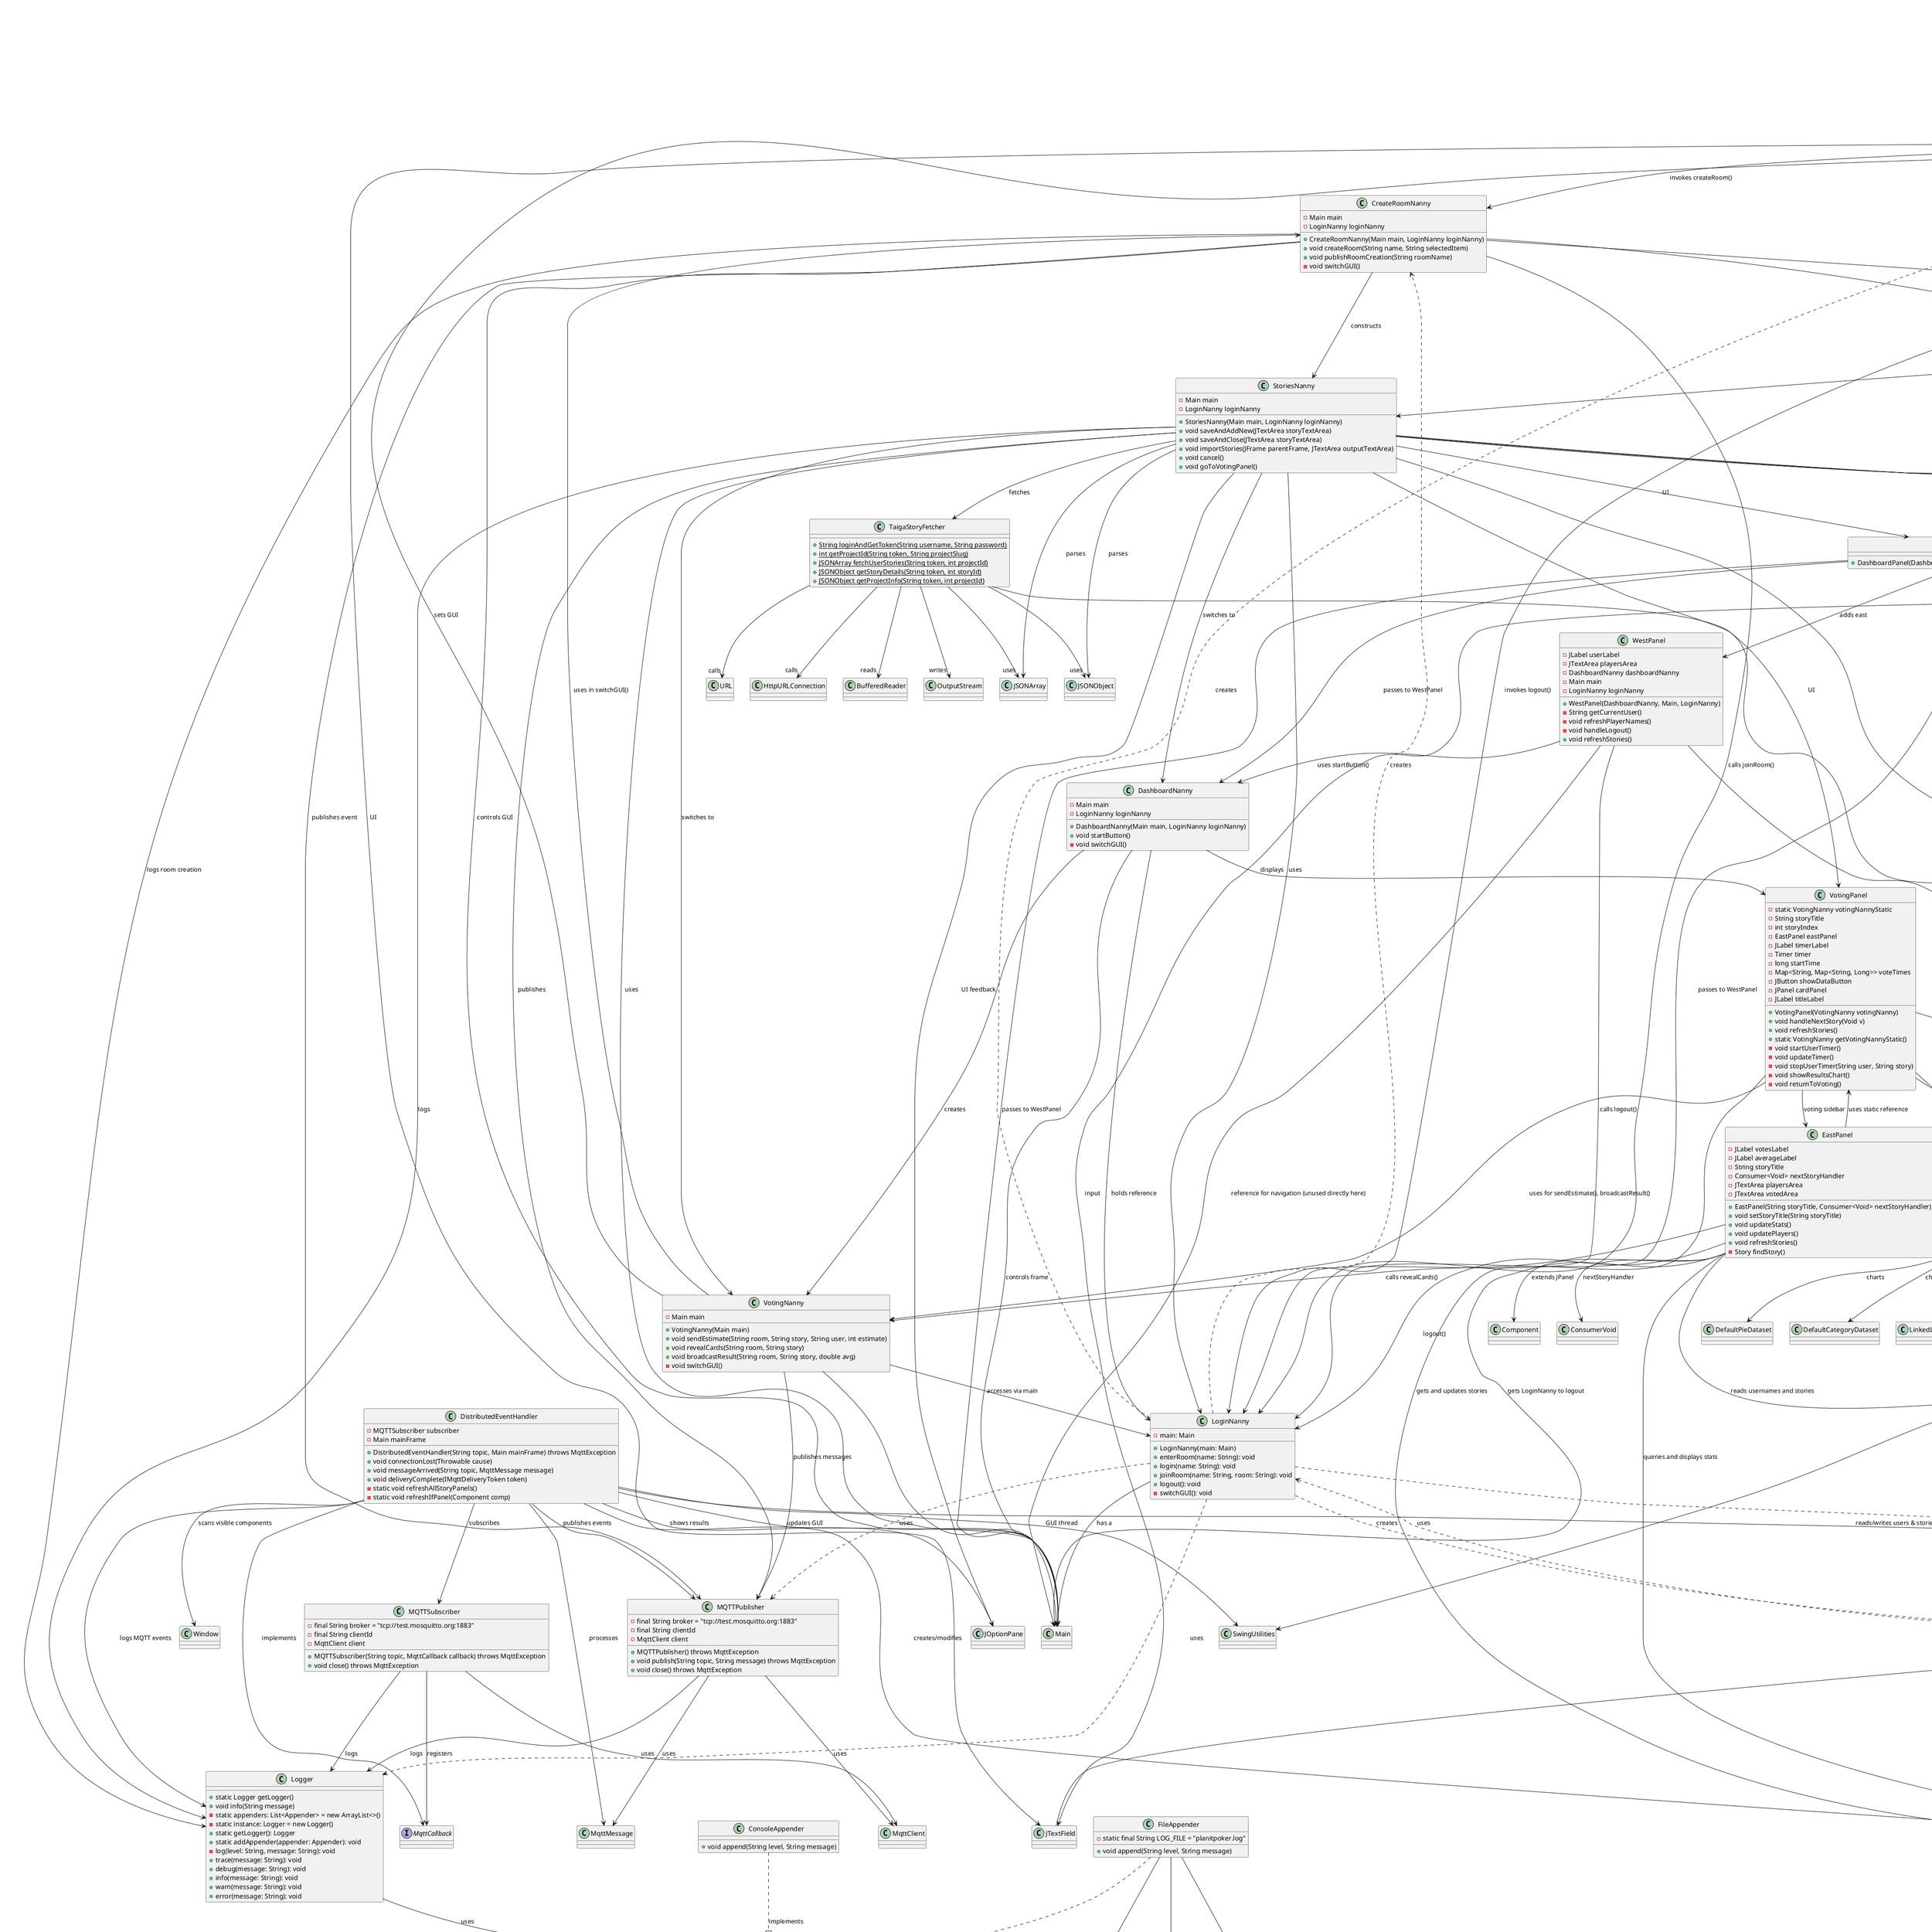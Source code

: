 @startuml

' External/placeholder classes
class Story
class MqttClient
class MqttMessage
interface MqttCallback
class Logger {
    + static Logger getLogger()
    + void info(String message)
}
class ChartPanel
class JFreeChart
class PiePlot
class CategoryPlot
class DefaultPieDataset
class DefaultCategoryDataset
class Timer
class JScrollPane
class JTextArea
class JTabbedPane

class Blackboard {
    - static LinkedList<String> names
    - static LinkedList<Story> stories
    - static String currentRoom
    - static String mode
    - static String authToken
    - static final Map<String, Integer> storyTitleToId

    + static synchronized void addName(String name)
    + static synchronized LinkedList<String> getNames()
    + static void addStory(Story story)
    + static LinkedList<Story> getStories()
    + static void addCurrentRoom(String name)
    + static String getCurrentRoom()
    + static void addCurrentMode(String selectedItem)
    + static String getMode()
    + static void setAuthToken(String token)
    + static String getAuthToken()
    + static void mapStory(String title, int id)
    + static int getStoryId(String key)
    + static void logoutCurrentUser()
}

class MQTTPublisher {
    - final String broker = "tcp://test.mosquitto.org:1883"
    - final String clientId
    - MqttClient client

    + MQTTPublisher() throws MqttException
    + void publish(String topic, String message) throws MqttException
    + void close() throws MqttException
}

class MQTTSubscriber {
    - final String broker = "tcp://test.mosquitto.org:1883"
    - final String clientId
    - MqttClient client

    + MQTTSubscriber(String topic, MqttCallback callback) throws MqttException
    + void close() throws MqttException
}

class PlotPanel {
    + PlotPanel(Story story, LinkedList<Story> allStories, Runnable returnToVotingCallback)
}

class SouthPanel {
    - JTabbedPane storyTabs
    - JTextArea activeStories
    - JTextArea completedStories
    - JTextArea allStories
    - static final Set<SouthPanel> INSTANCES

    + SouthPanel()
    + void refreshStories()
    + static void refreshAllPanels()
    + void removeNotify()
}

' --- Additions for StoriesNanny ---
class StoriesNanny {
    - Main main
    - LoginNanny loginNanny

    + StoriesNanny(Main main, LoginNanny loginNanny)
    + void saveAndAddNew(JTextArea storyTextArea)
    + void saveAndClose(JTextArea storyTextArea)
    + void importStories(JFrame parentFrame, JTextArea outputTextArea)
    + void cancel()
    + void goToVotingPanel()
}

' --- Additions for StoriesPanel ---
class StoriesPanel {
    + StoriesPanel(StoriesNanny storiesNanny)
}

' --- Expanded definition for Story ---
class Story {
    - String title
    - Map<String, Integer> votes
    - boolean active

    + Story(String title)
    + String getTitle()
    + boolean isActive()
    + void markCompleted()
    + void submitVotes(String user, int vote)
    + Map<String, Integer> getVotes()
    + void clearVotes()
    + double calculateAverage()
}

' --- Additions for TaigaLoginDialog ---
class TaigaLoginDialog {
    - JTextField usernameField
    - JPasswordField passwordField
    - boolean submitted

    + TaigaLoginDialog(JFrame parent)
    + boolean wasSubmitted()
    + String getUsername()
    + String getPassword()
}

' --- Additions for TaigaStoryFetcher ---
class TaigaStoryFetcher {
    {static} + String loginAndGetToken(String username, String password)
    {static} + int getProjectId(String token, String projectSlug)
    {static} + JSONArray fetchUserStories(String token, int projectId)
    {static} + JSONObject getStoryDetails(String token, int storyId)
    {static} + JSONObject getProjectInfo(String token, int projectId)
}

' --- VotingNanny Class Diagram Addition ---
class VotingNanny {
    - Main main
    + VotingNanny(Main main)
    + void sendEstimate(String room, String story, String user, int estimate)
    + void revealCards(String room, String story)
    + void broadcastResult(String room, String story, double avg)
    - void switchGUI()
}

' --- VotingPanel Class Diagram Addition ---
class VotingPanel {
    - static VotingNanny votingNannyStatic
    - String storyTitle
    - int storyIndex
    - EastPanel eastPanel
    - JLabel timerLabel
    - Timer timer
    - long startTime
    - Map<String, Map<String, Long>> voteTimes
    - JButton showDataButton
    - JPanel cardPanel
    - JLabel titleLabel
    + VotingPanel(VotingNanny votingNanny)
    + void handleNextStory(Void v)
    + void refreshStories()
    + static VotingNanny getVotingNannyStatic()
    - void startUserTimer()
    - void updateTimer()
    - void stopUserTimer(String user, String story)
    - void showResultsChart()
    - void returnToVoting()
}

' --- WestPanel Class Diagram Addition ---
class WestPanel {
    - JLabel userLabel
    - JTextArea playersArea
    - DashboardNanny dashboardNanny
    - Main main
    - LoginNanny loginNanny
    + WestPanel(DashboardNanny, Main, LoginNanny)
    - String getCurrentUser()
    - void refreshPlayerNames()
    - void handleLogout()
    + void refreshStories()
}

' --- Appender Interface Addition ---
interface Appender {
    + void append(String level, String message)
}

class CardsPanel {
    - static final String[] CARD_VALUES
    + CardsPanel()
}

class ConsoleAppender {
    + void append(String level, String message)
}

class CreateRoomNanny {
    - Main main
    - LoginNanny loginNanny

    + CreateRoomNanny(Main main, LoginNanny loginNanny)
    + void createRoom(String name, String selectedItem)
    + void publishRoomCreation(String roomName)
    - void switchGUI()
}

class CreateRoomPanel {
    + CreateRoomPanel(CreateRoomNanny createRoomNanny, LoginNanny loginNanny)
    - void refreshUsers(JTextArea usersArea)
}

class DashboardNanny {
    - Main main
    - LoginNanny loginNanny

    + DashboardNanny(Main main, LoginNanny loginNanny)
    + void startButton()
    - void switchGUI()
}

class DashboardPanel {
    + DashboardPanel(DashboardNanny dashboardNanny, Main main, LoginNanny loginNanny)
}

class DistributedEventHandler {
    - MQTTSubscriber subscriber
    - Main mainFrame

    + DistributedEventHandler(String topic, Main mainFrame) throws MqttException
    + void connectionLost(Throwable cause)
    + void messageArrived(String topic, MqttMessage message)
    + void deliveryComplete(IMqttDeliveryToken token)
    - static void refreshAllStoryPanels()
    - static void refreshIfPanel(Component comp)
}

class EastPanel {
    - JLabel votesLabel
    - JLabel averageLabel
    - String storyTitle
    - Consumer<Void> nextStoryHandler
    - JTextArea playersArea
    - JTextArea votedArea

    + EastPanel(String storyTitle, Consumer<Void> nextStoryHandler)
    + void setStoryTitle(String storyTitle)
    + void updateStats()
    + void updatePlayers()
    + void refreshStories()
    - Story findStory()
}

class FileAppender {
    - static final String LOG_FILE = "planitpoker.log"

    + void append(String level, String message)
}

class Logger {
    - static appenders: List<Appender> = new ArrayList<>()
    - static instance: Logger = new Logger()
    + static getLogger(): Logger
    + static addAppender(appender: Appender): void
    - log(level: String, message: String): void
    + trace(message: String): void
    + debug(message: String): void
    + info(message: String): void
    + warn(message: String): void
    + error(message: String): void
}

class LoginNanny {
    - main: Main
    + LoginNanny(main: Main)
    + enterRoom(name: String): void
    + login(name: String): void
    + joinRoom(name: String, room: String): void
    + logout(): void
    - switchGUI(): void
}

class LoginPanel {
    - titleLabel: JLabel
    - subtitleLabel: JLabel
    - nameField: JTextField
    - enterButton: JButton
    - accountLabel: JLabel
    - loginButton: JButton

    + LoginPanel(joinRoomNanny: LoginNanny)
}

Blackboard --> Story : uses
MQTTPublisher --> MqttClient : uses
MQTTPublisher --> MqttMessage : uses
MQTTPublisher --> Logger : logs
MQTTSubscriber --> MqttClient : uses
MQTTSubscriber --> MqttCallback : registers
MQTTSubscriber --> Logger : logs

PlotPanel --> Story : renders
PlotPanel --> "LinkedList<Story>" : uses
PlotPanel --> Runnable : callback
PlotPanel --> ChartPanel : UI component
PlotPanel --> JFreeChart : renders
PlotPanel --> PiePlot : configures
PlotPanel --> CategoryPlot : configures
PlotPanel --> DefaultPieDataset : charts
PlotPanel --> DefaultCategoryDataset : charts

SouthPanel --> Blackboard : gets stories
SouthPanel --> Story : displays
SouthPanel --> JTextArea : UI
SouthPanel --> JTabbedPane : UI
SouthPanel --> JScrollPane : UI
SouthPanel --> Timer : refresh interval
SouthPanel --> Set : tracks instances

StoriesNanny --> Main : uses
StoriesNanny --> LoginNanny : uses
StoriesNanny --> JTextArea : modifies
StoriesNanny --> JFrame : imports
StoriesNanny --> JOptionPane : UI feedback
StoriesNanny --> Story : creates
StoriesNanny --> Blackboard : updates
StoriesNanny --> MQTTPublisher : publishes
StoriesNanny --> TaigaLoginDialog : creates
StoriesNanny --> TaigaStoryFetcher : fetches
StoriesNanny --> JSONArray : parses
StoriesNanny --> JSONObject : parses
StoriesNanny --> Logger : logs
StoriesNanny --> DashboardNanny : switches to
StoriesNanny --> DashboardPanel : UI
StoriesNanny --> VotingNanny : switches to
StoriesNanny --> VotingPanel : UI

StoriesPanel --> JPanel : extends
StoriesPanel --> StoriesNanny : calls
StoriesPanel --> JTextArea : uses
StoriesPanel --> JScrollPane : wraps
StoriesPanel --> JButton : triggers
StoriesPanel --> JLabel : UI
StoriesPanel --> JFrame : parent reference
StoriesPanel --> SwingUtilities : utility
StoriesPanel --> BorderLayout : layout
StoriesPanel --> GridLayout : layout
StoriesPanel --> Font : styles
StoriesPanel --> Color : background

Story --> Map : holds votes

TaigaLoginDialog --> JDialog : extends
TaigaLoginDialog --> JTextField : input
TaigaLoginDialog --> JPasswordField : input
TaigaLoginDialog --> JButton : confirms
TaigaLoginDialog --> JFrame : parent reference
TaigaLoginDialog --> GridLayout : layout

TaigaStoryFetcher --> "uses" JSONObject
TaigaStoryFetcher --> "uses" JSONArray
TaigaStoryFetcher --> "uses" Blackboard : story mapping
TaigaStoryFetcher --> "calls" URL
TaigaStoryFetcher --> "calls" HttpURLConnection
TaigaStoryFetcher --> "reads" BufferedReader
TaigaStoryFetcher --> "writes" OutputStream

VotingNanny --> Main
VotingNanny --> MQTTPublisher : publishes messages
VotingNanny --> CreateRoomNanny : uses in switchGUI()
VotingNanny --> CreateRoomPanel : sets GUI
VotingNanny --> LoginNanny : accesses via main

VotingPanel --> VotingNanny : uses for sendEstimate(), broadcastResult()
VotingPanel --> EastPanel : voting sidebar
VotingPanel --> SouthPanel : reused UI panel
VotingPanel --> PlotPanel : shows chart on demand
VotingPanel --> Story : gets and updates stories
VotingPanel --> Blackboard : accesses current room, users, stories

WestPanel --> DashboardNanny : uses startButton()
WestPanel --> LoginNanny : calls logout()
WestPanel --> Blackboard : retrieves user names
WestPanel --> Main : reference for navigation (unused directly here)

Logger --> Appender : uses

CardsPanel --> JButton : creates
CardsPanel --> GridLayout : uses layout
CardsPanel --> Color : sets background
CardsPanel --> Font : sets font
CardsPanel --> JPanel : extends

ConsoleAppender ..|> Appender : implements

CreateRoomNanny --> Main : controls GUI
CreateRoomNanny --> LoginNanny : calls joinRoom()
CreateRoomNanny --> Blackboard : sets room & mode
CreateRoomNanny --> Logger : logs room creation
CreateRoomNanny --> MQTTPublisher : publishes event
CreateRoomNanny --> StoriesPanel : creates for GUI
CreateRoomNanny --> StoriesNanny : constructs

CreateRoomPanel --> CreateRoomNanny : invokes createRoom()
CreateRoomPanel --> LoginNanny : invokes logout()
CreateRoomPanel --> Blackboard : fetches user list
CreateRoomPanel --> JTextArea : updates users
CreateRoomPanel --> JPanel : extends
CreateRoomPanel --> JButton : UI controls
CreateRoomPanel --> JLabel : UI
CreateRoomPanel --> JComboBox : UI
CreateRoomPanel --> JTextField : UI
CreateRoomPanel --> JScrollPane : wraps usersArea
CreateRoomPanel --> Timer : refresh loop
CreateRoomPanel --> BoxLayout : layout manager

DashboardNanny --> Main : controls frame
DashboardNanny --> LoginNanny : holds reference
DashboardNanny --> VotingNanny : creates
DashboardNanny --> VotingPanel : displays

DashboardPanel --> DashboardNanny : passes to WestPanel
DashboardPanel --> Main : passes to WestPanel
DashboardPanel --> LoginNanny : passes to WestPanel
DashboardPanel --> CardsPanel : adds center
DashboardPanel --> SouthPanel : adds south
DashboardPanel --> WestPanel : adds east
DashboardPanel --> JPanel : extends
DashboardPanel --> BorderLayout : uses
DashboardPanel --> Color : sets background

DistributedEventHandler --> MQTTSubscriber : subscribes
DistributedEventHandler --> MQTTPublisher : publishes events
DistributedEventHandler --> MqttCallback : implements
DistributedEventHandler --> MqttMessage : processes
DistributedEventHandler --> Blackboard : reads/writes users & stories
DistributedEventHandler --> Story : creates/modifies
DistributedEventHandler --> Logger : logs MQTT events
DistributedEventHandler --> Main : updates GUI
DistributedEventHandler --> JOptionPane : shows results
DistributedEventHandler --> SwingUtilities : GUI thread
DistributedEventHandler --> Window : scans visible components

EastPanel --> Story : queries and displays stats
EastPanel --> Blackboard : reads usernames and stories
EastPanel --> VotingNanny : calls revealCards()
EastPanel --> VotingPanel : uses static reference
EastPanel --> Main : gets LoginNanny to logout
EastPanel --> LoginNanny : logout()
EastPanel --> Component : extends JPanel
EastPanel --> ConsumerVoid : nextStoryHandler

FileAppender ..|> Appender
FileAppender --> FileWriter
FileAppender --> PrintWriter
FileAppender --> IOException

LoginNanny --> Main : has a
LoginNanny ..> Logger : uses
LoginNanny ..> Blackboard : uses
LoginNanny ..> MQTTPublisher : uses
LoginNanny ..> LoginPanel : creates
LoginNanny ..> CreateRoomPanel : creates
LoginNanny ..> CreateRoomNanny : creates

LoginPanel ..> LoginNanny : uses
LoginPanel --|> JPanel
LoginPanel *-- JLabel
LoginPanel *-- JTextField
LoginPanel *-- JButton

@enduml
